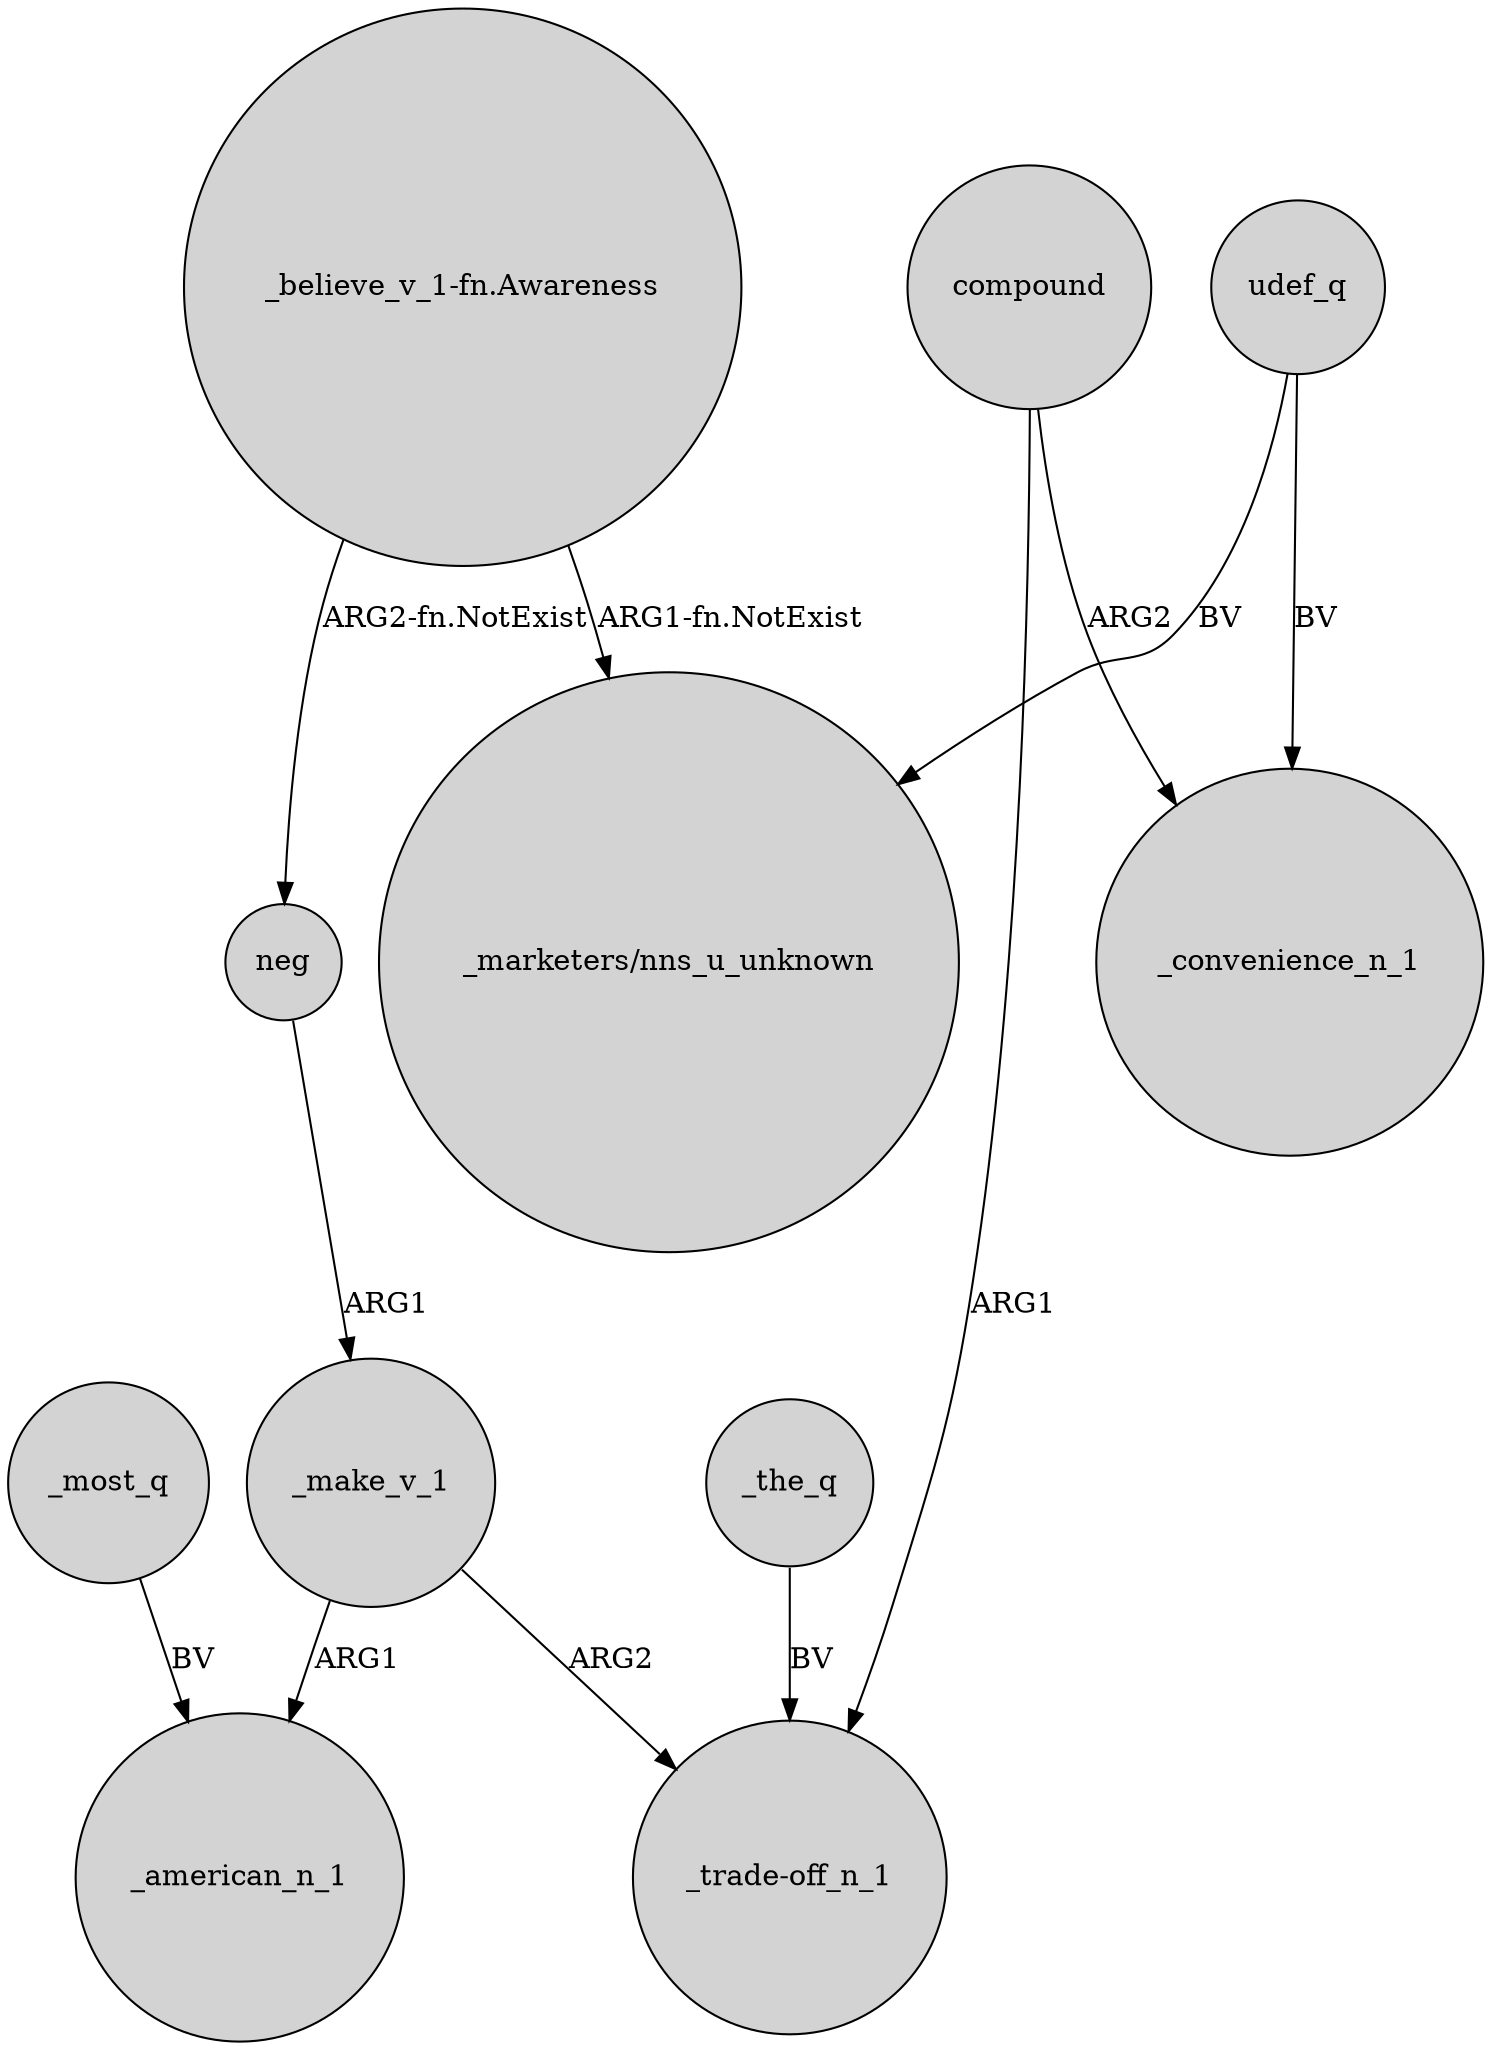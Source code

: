 digraph {
	node [shape=circle style=filled]
	_make_v_1 -> _american_n_1 [label=ARG1]
	"_believe_v_1-fn.Awareness" -> neg [label="ARG2-fn.NotExist"]
	compound -> _convenience_n_1 [label=ARG2]
	neg -> _make_v_1 [label=ARG1]
	_the_q -> "_trade-off_n_1" [label=BV]
	_make_v_1 -> "_trade-off_n_1" [label=ARG2]
	_most_q -> _american_n_1 [label=BV]
	compound -> "_trade-off_n_1" [label=ARG1]
	udef_q -> _convenience_n_1 [label=BV]
	"_believe_v_1-fn.Awareness" -> "_marketers/nns_u_unknown" [label="ARG1-fn.NotExist"]
	udef_q -> "_marketers/nns_u_unknown" [label=BV]
}
